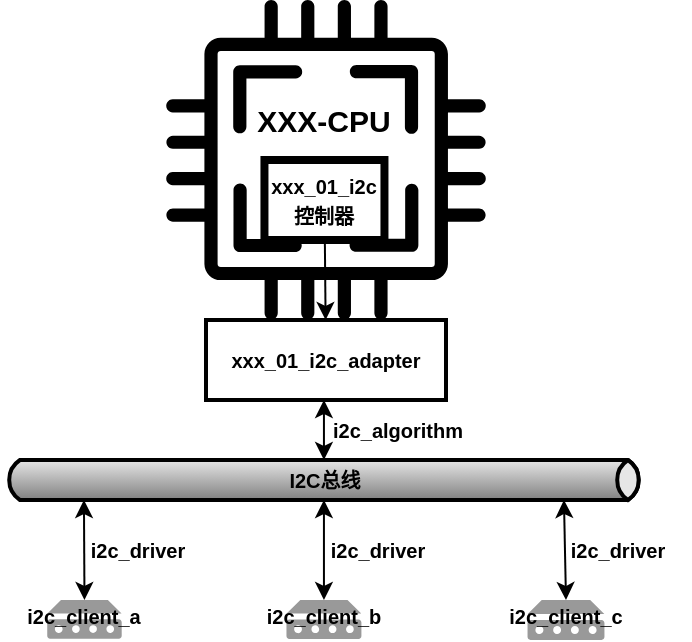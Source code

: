 <mxfile>
    <diagram id="TQsavpC0Fd3S4abRPh8f" name="第 1 页">
        <mxGraphModel dx="1118" dy="520" grid="1" gridSize="10" guides="1" tooltips="1" connect="1" arrows="1" fold="1" page="1" pageScale="1" pageWidth="827" pageHeight="1169" math="0" shadow="0">
            <root>
                <mxCell id="0"/>
                <mxCell id="1" parent="0"/>
                <mxCell id="52" value="&lt;b&gt;&lt;font style=&quot;font-size: 10px&quot;&gt;I2C总线&lt;/font&gt;&lt;/b&gt;" style="strokeWidth=2;strokeColor=#000000;dashed=0;align=center;html=1;fontSize=8;shape=mxgraph.eip.messageChannel;direction=east;rotation=0;fillColor=#FFFFFF;" parent="1" vertex="1">
                    <mxGeometry x="158.97" y="230" width="320" height="20" as="geometry"/>
                </mxCell>
                <mxCell id="76" value="" style="group" parent="1" vertex="1" connectable="0">
                    <mxGeometry x="240" width="160" height="160" as="geometry"/>
                </mxCell>
                <mxCell id="48" value="" style="sketch=0;pointerEvents=1;shadow=0;dashed=0;html=1;strokeColor=none;fillColor=#000000;aspect=fixed;labelPosition=center;verticalLabelPosition=bottom;verticalAlign=top;align=center;outlineConnect=0;shape=mxgraph.vvd.cpu;" parent="76" vertex="1">
                    <mxGeometry width="160" height="160" as="geometry"/>
                </mxCell>
                <mxCell id="71" value="&lt;font size=&quot;1&quot;&gt;&lt;b style=&quot;font-size: 15px&quot;&gt;XXX-CPU&lt;/b&gt;&lt;/font&gt;" style="text;html=1;strokeColor=none;fillColor=none;align=center;verticalAlign=middle;whiteSpace=wrap;rounded=0;fontSize=10;" parent="76" vertex="1">
                    <mxGeometry x="38.46" y="40" width="81.54" height="40" as="geometry"/>
                </mxCell>
                <mxCell id="49" value="&lt;b&gt;&lt;font style=&quot;font-size: 10px&quot;&gt;xxx_01_i2c&lt;br&gt;控制器&lt;/font&gt;&lt;/b&gt;" style="rounded=0;whiteSpace=wrap;html=1;strokeWidth=4;fillColor=none;" parent="76" vertex="1">
                    <mxGeometry x="49.23" y="80" width="60" height="40" as="geometry"/>
                </mxCell>
                <mxCell id="77" value="&lt;b&gt;i2c_algorithm&lt;/b&gt;" style="text;html=1;strokeColor=none;fillColor=none;align=center;verticalAlign=middle;whiteSpace=wrap;rounded=0;fontSize=10;" parent="1" vertex="1">
                    <mxGeometry x="320" y="200" width="71.54" height="30" as="geometry"/>
                </mxCell>
                <mxCell id="83" value="" style="endArrow=classic;startArrow=classic;html=1;fontSize=10;strokeColor=#000000;exitX=0;exitY=0;exitDx=160;exitDy=0;exitPerimeter=0;entryX=0.5;entryY=1;entryDx=0;entryDy=0;" parent="1" source="52" edge="1">
                    <mxGeometry width="50" height="50" relative="1" as="geometry">
                        <mxPoint x="330" y="230" as="sourcePoint"/>
                        <mxPoint x="318.973" y="200" as="targetPoint"/>
                    </mxGeometry>
                </mxCell>
                <mxCell id="84" value="" style="endArrow=classic;startArrow=classic;html=1;fontSize=10;strokeColor=#000000;entryX=0;entryY=1;entryDx=40;entryDy=0;entryPerimeter=0;exitX=0.5;exitY=0;exitDx=0;exitDy=0;exitPerimeter=0;" parent="1" source="105" target="52" edge="1">
                    <mxGeometry width="50" height="50" relative="1" as="geometry">
                        <mxPoint x="180" y="280" as="sourcePoint"/>
                        <mxPoint x="380" y="180" as="targetPoint"/>
                    </mxGeometry>
                </mxCell>
                <mxCell id="85" value="" style="endArrow=classic;startArrow=classic;html=1;fontSize=10;strokeColor=#000000;entryX=0;entryY=1;entryDx=160;entryDy=0;entryPerimeter=0;exitX=0.5;exitY=0;exitDx=0;exitDy=0;exitPerimeter=0;" parent="1" source="100" target="52" edge="1">
                    <mxGeometry width="50" height="50" relative="1" as="geometry">
                        <mxPoint x="318.97" y="300" as="sourcePoint"/>
                        <mxPoint x="208.97" y="260" as="targetPoint"/>
                    </mxGeometry>
                </mxCell>
                <mxCell id="86" value="" style="endArrow=classic;startArrow=classic;html=1;fontSize=10;strokeColor=#000000;entryX=0;entryY=1;entryDx=280;entryDy=0;entryPerimeter=0;exitX=0.5;exitY=0;exitDx=0;exitDy=0;exitPerimeter=0;" parent="1" source="103" target="52" edge="1">
                    <mxGeometry width="50" height="50" relative="1" as="geometry">
                        <mxPoint x="439.23" y="300" as="sourcePoint"/>
                        <mxPoint x="218.97" y="270" as="targetPoint"/>
                    </mxGeometry>
                </mxCell>
                <mxCell id="87" value="&lt;b&gt;i2c_driver&lt;/b&gt;" style="text;html=1;strokeColor=none;fillColor=none;align=center;verticalAlign=middle;whiteSpace=wrap;rounded=0;fontSize=10;" parent="1" vertex="1">
                    <mxGeometry x="190" y="260" width="71.54" height="30" as="geometry"/>
                </mxCell>
                <mxCell id="88" value="&lt;b&gt;i2c_driver&lt;/b&gt;" style="text;html=1;strokeColor=none;fillColor=none;align=center;verticalAlign=middle;whiteSpace=wrap;rounded=0;fontSize=10;" parent="1" vertex="1">
                    <mxGeometry x="310" y="260" width="71.54" height="30" as="geometry"/>
                </mxCell>
                <mxCell id="89" value="&lt;b&gt;i2c_driver&lt;/b&gt;" style="text;html=1;strokeColor=none;fillColor=none;align=center;verticalAlign=middle;whiteSpace=wrap;rounded=0;fontSize=10;" parent="1" vertex="1">
                    <mxGeometry x="430" y="260" width="71.54" height="30" as="geometry"/>
                </mxCell>
                <mxCell id="99" value="" style="group" parent="1" vertex="1" connectable="0">
                    <mxGeometry x="279.48" y="296" width="80.52" height="24" as="geometry"/>
                </mxCell>
                <mxCell id="100" value="" style="sketch=0;aspect=fixed;pointerEvents=1;shadow=0;dashed=0;html=1;strokeColor=none;labelPosition=center;verticalLabelPosition=bottom;verticalAlign=top;align=center;fillColor=#999999;shape=mxgraph.mscae.enterprise.device" parent="99" vertex="1">
                    <mxGeometry x="20.755" y="4" width="37.476" height="19.488" as="geometry"/>
                </mxCell>
                <mxCell id="106" value="i2c_client_b" style="text;html=1;strokeColor=none;fillColor=none;align=center;verticalAlign=middle;whiteSpace=wrap;rounded=0;fontSize=10;fontStyle=1" parent="99" vertex="1">
                    <mxGeometry x="-0.51" width="80" height="24" as="geometry"/>
                </mxCell>
                <mxCell id="102" value="" style="group" parent="1" vertex="1" connectable="0">
                    <mxGeometry x="400" y="296" width="80" height="24" as="geometry"/>
                </mxCell>
                <mxCell id="103" value="" style="sketch=0;aspect=fixed;pointerEvents=1;shadow=0;dashed=0;html=1;strokeColor=none;labelPosition=center;verticalLabelPosition=bottom;verticalAlign=top;align=center;fillColor=#999999;shape=mxgraph.mscae.enterprise.device" parent="102" vertex="1">
                    <mxGeometry x="20.77" y="4" width="38.46" height="20" as="geometry"/>
                </mxCell>
                <mxCell id="107" value="i2c_client_c" style="text;html=1;strokeColor=none;fillColor=none;align=center;verticalAlign=middle;whiteSpace=wrap;rounded=0;fontSize=10;fontStyle=1" parent="102" vertex="1">
                    <mxGeometry width="80" height="24" as="geometry"/>
                </mxCell>
                <mxCell id="104" value="" style="group" parent="1" vertex="1" connectable="0">
                    <mxGeometry x="160" y="296" width="80" height="24" as="geometry"/>
                </mxCell>
                <mxCell id="105" value="" style="sketch=0;aspect=fixed;pointerEvents=1;shadow=0;dashed=0;html=1;strokeColor=none;labelPosition=center;verticalLabelPosition=bottom;verticalAlign=top;align=center;fillColor=#999999;shape=mxgraph.mscae.enterprise.device" parent="104" vertex="1">
                    <mxGeometry x="20.621" y="4" width="37.234" height="19.362" as="geometry"/>
                </mxCell>
                <mxCell id="90" value="i2c_client_a" style="text;html=1;strokeColor=none;fillColor=none;align=center;verticalAlign=middle;whiteSpace=wrap;rounded=0;fontSize=10;fontStyle=1" parent="104" vertex="1">
                    <mxGeometry x="-0.76" width="80" height="24" as="geometry"/>
                </mxCell>
                <mxCell id="75" value="xxx_01_i2c_adapter" style="text;html=1;strokeColor=none;fillColor=none;align=center;verticalAlign=middle;whiteSpace=wrap;rounded=0;fontSize=10;fontStyle=1" parent="1" vertex="1">
                    <mxGeometry x="280" y="168" width="80" height="24" as="geometry"/>
                </mxCell>
                <mxCell id="108" value="" style="rounded=0;whiteSpace=wrap;html=1;fontSize=15;strokeColor=#000000;strokeWidth=2;fillColor=none;" parent="1" vertex="1">
                    <mxGeometry x="260" y="160" width="120" height="40" as="geometry"/>
                </mxCell>
                <mxCell id="109" value="" style="edgeStyle=none;html=1;fontSize=15;strokeColor=#000000;" parent="1" source="49" target="108" edge="1">
                    <mxGeometry relative="1" as="geometry"/>
                </mxCell>
            </root>
        </mxGraphModel>
    </diagram>
</mxfile>